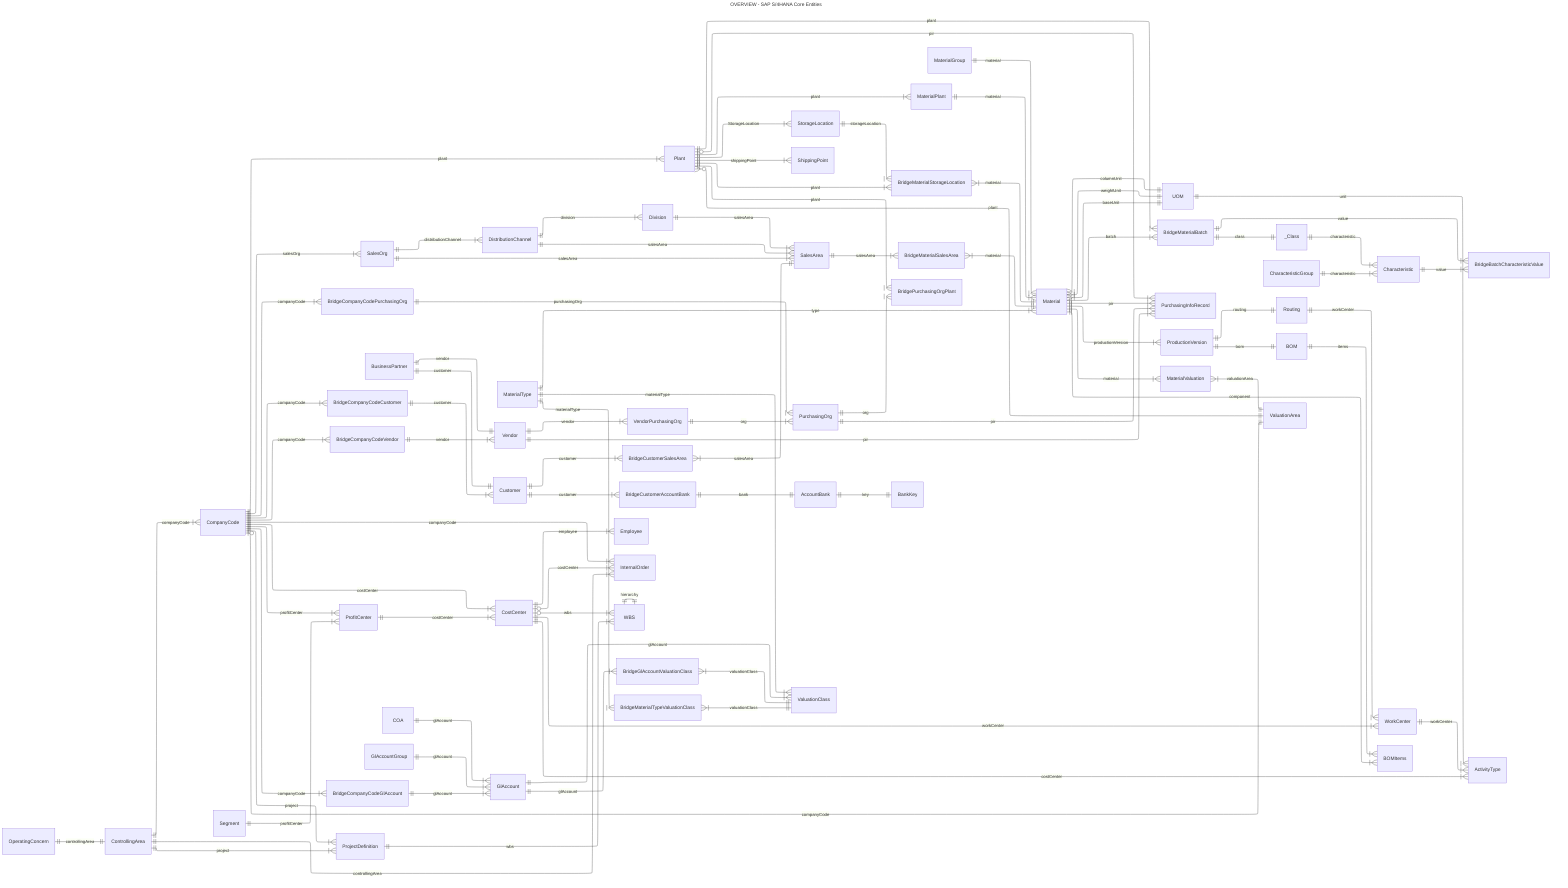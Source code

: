 ---
title: OVERVIEW - SAP S/4HANA Core Entities
config:
  layout: elk
---
erDiagram
    direction lr

    %% ORGANIZE %%
    OperatingConcern ||--|| ControllingArea : "controllingArea"
    ControllingArea ||--|{ CompanyCode : "companyCode"
    CompanyCode ||--|{ Plant : "plant"
    Plant ||--|{ StorageLocation : "StorageLocation"
    Plant ||--|{ ShippingPoint : "shippingPoint"

    CompanyCode ||--|{ SalesOrg: "salesOrg"
    SalesOrg ||--|{ DistributionChannel: "distributionChannel"
    DistributionChannel ||--|{ Division: "division"
    SalesOrg ||--|{ SalesArea: "salesArea"
    DistributionChannel ||--|{ SalesArea: "salesArea"
    Division ||--|{ SalesArea: "salesArea"


    %% MATERIAL %%
    MaterialType ||--|{ Material : "type"
    MaterialGroup ||--|{ Material: "material"
    %% Material }|--|| Industry: "industry"
    %% Material }|--|| Source: "source"
    Material }|--|| UOM : "baseUnit"
    Material }|--|| UOM : "weightUnit"
    Material }|--|| UOM : "columnUnit"

    Plant ||--|{ MaterialPlant: "plant"
    MaterialPlant ||--|{ Material: "material"

    StorageLocation ||--|{ BridgeMaterialStorageLocation: "storageLocation"
    Plant ||--|{ BridgeMaterialStorageLocation: "plant"
    BridgeMaterialStorageLocation }|--|| Material: "material"

    SalesArea ||--|{ BridgeMaterialSalesArea: "salesArea"
    BridgeMaterialSalesArea }|--|| Material: "material"

    _Class ||--|{ Characteristic: "characteristic"
    Material ||--|{ BridgeMaterialBatch: "batch"
    Plant ||--|{ BridgeMaterialBatch: "plant"
    BridgeMaterialBatch ||--|| _Class: "class"
    BridgeMaterialBatch ||--|{ BridgeBatchCharacteristicValue: "value"
    Characteristic ||--|{ BridgeBatchCharacteristicValue: "value"
    CharacteristicGroup ||--|{ Characteristic : "characteristic"

    CompanyCode ||--|{ BridgeCompanyCodePurchasingOrg: "companyCode"
    BridgeCompanyCodePurchasingOrg ||--|{ PurchasingOrg: "purchasingOrg"

    Plant ||--|{ BridgePurchasingOrgPlant: "plant"
    PurchasingOrg ||--|{ BridgePurchasingOrgPlant: "org"

    %% PURCHASING INFO RECORD %%
    PurchasingOrg ||--|{ PurchasingInfoRecord: "pir"
    Material ||--|{ PurchasingInfoRecord: "pir"
    Vendor ||--|{ PurchasingInfoRecord: "pir"
    Plant |o--|{ PurchasingInfoRecord: "pir"

    Vendor ||--|{ VendorPurchasingOrg: "vendor"
    VendorPurchasingOrg ||--|{ PurchasingOrg: "org"

    %% BP %%
    BusinessPartner ||--|| Customer: "customer"
    BusinessPartner ||--|| Vendor: "vendor"
    CompanyCode ||--|{ BridgeCompanyCodeCustomer: "companyCode"
    BridgeCompanyCodeCustomer ||--|{ Customer: "customer"
    CompanyCode ||--|{ BridgeCompanyCodeVendor: "companyCode"
    BridgeCompanyCodeVendor ||--|{ Vendor: "vendor"
    Customer ||--|{ BridgeCustomerSalesArea: "customer"
    BridgeCustomerSalesArea }|--|| SalesArea: "salesArea"

    Customer ||--|{ BridgeCustomerAccountBank: "customer"
    BridgeCustomerAccountBank ||--|| AccountBank: "bank"
    AccountBank ||--|| BankKey: "key"

    %% PROFIT CENTER & COST CENTER 
    CompanyCode ||--|{ ProfitCenter: "profitCenter"
    CompanyCode ||--|{ CostCenter: "costCenter"
    Segment ||--|{ ProfitCenter: "profitCenter"
    ProfitCenter ||--|{ CostCenter: "costCenter"
    CostCenter ||--|{ Employee: "employee"


    %% ACTIVITY TYPE
    CostCenter ||--|{ WorkCenter: "workCenter"
    CostCenter ||--|{ ActivityType: "costCenter"
    WorkCenter ||--|{ ActivityType: "workCenter"
    UOM ||--|{ ActivityType : "unit"


    %% ACCOUNTING
    COA ||--|{ GlAccount : "glAccount"
    GlAccountGroup ||--|{ GlAccount : "glAccount"
    CompanyCode ||--|{ BridgeCompanyCodeGlAccount: "companyCode"
    BridgeCompanyCodeGlAccount ||--|{ GlAccount: "glAccount"
    CompanyCode ||--|{ InternalOrder: "companyCode"
    ControllingArea ||--|{ InternalOrder: "controllingArea"
    CostCenter |o--|{ InternalOrder: "costCenter"

    %% BOM
    Routing ||--|{ WorkCenter : "workCenter"
    Material ||--|{ ProductionVersion: "productionVersion"
    ProductionVersion ||--|| Routing: "routing"
    ProductionVersion ||--|| BOM: "bom"
    BOM ||--|{ BOMItems: "items"
    Material ||--|{ BOMItems : "component"

    %% Project & WBS
    ControllingArea ||--|{ ProjectDefinition: "project"
    CompanyCode ||--|{ ProjectDefinition: "project"
    ProjectDefinition ||--|{ WBS: "wbs"
    WBS ||--|| WBS: "hierarchy"
    CostCenter |o--|{ WBS: "wbs"

    Plant }o--|| ValuationArea: "plant"
    CompanyCode |o--|| ValuationArea: "companyCode"

    GlAccount ||--|{ ValuationClass: "glAccount"
    MaterialType ||--|{ ValuationClass: "materialType"

    Material ||--|{ MaterialValuation: "material"
    MaterialValuation }|--|| ValuationArea: "valuationArea"

    GlAccount ||--|{ BridgeGlAccountValuationClass: "glAccount"
    BridgeGlAccountValuationClass }|--|| ValuationClass: "valuationClass"

    MaterialType ||--|{ BridgeMaterialTypeValuationClass: "materialType"
    BridgeMaterialTypeValuationClass }|--|| ValuationClass: "valuationClass"

    %% BusinessPartner ||--|| Employee: "employee"

    %% TAX & PAYMENT 
    %% Country ||--|{ TaxCode: "taxCode"
    %% Country ||--|{ WithholdingTaxType: "taxType"
    %% TaxCode ||--|{ WithholdingTaxCode: "taxCode"
    %% WithholdingTaxType ||--|{ WithholdingTaxCode: "taxType"
    %% WithholdingTaxType ||--|{ BridgeCompanyCodeVendor: "taxType"
    %% WithholdingTaxCode ||--|{ BridgeCompanyCodeVendor: "taxCode"
    %% PaymentTerms ||--|{ BridgeCompanyCodeVendor: "paymentTerms"
    %% PaymentMethods ||--|{ BridgeCompanyCodeVendor: "paymentMethods"